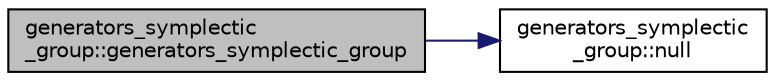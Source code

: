 digraph "generators_symplectic_group::generators_symplectic_group"
{
  edge [fontname="Helvetica",fontsize="10",labelfontname="Helvetica",labelfontsize="10"];
  node [fontname="Helvetica",fontsize="10",shape=record];
  rankdir="LR";
  Node0 [label="generators_symplectic\l_group::generators_symplectic_group",height=0.2,width=0.4,color="black", fillcolor="grey75", style="filled", fontcolor="black"];
  Node0 -> Node1 [color="midnightblue",fontsize="10",style="solid",fontname="Helvetica"];
  Node1 [label="generators_symplectic\l_group::null",height=0.2,width=0.4,color="black", fillcolor="white", style="filled",URL="$d7/dd9/classgenerators__symplectic__group.html#abf0d93022536e61263550d86959228c2"];
}
